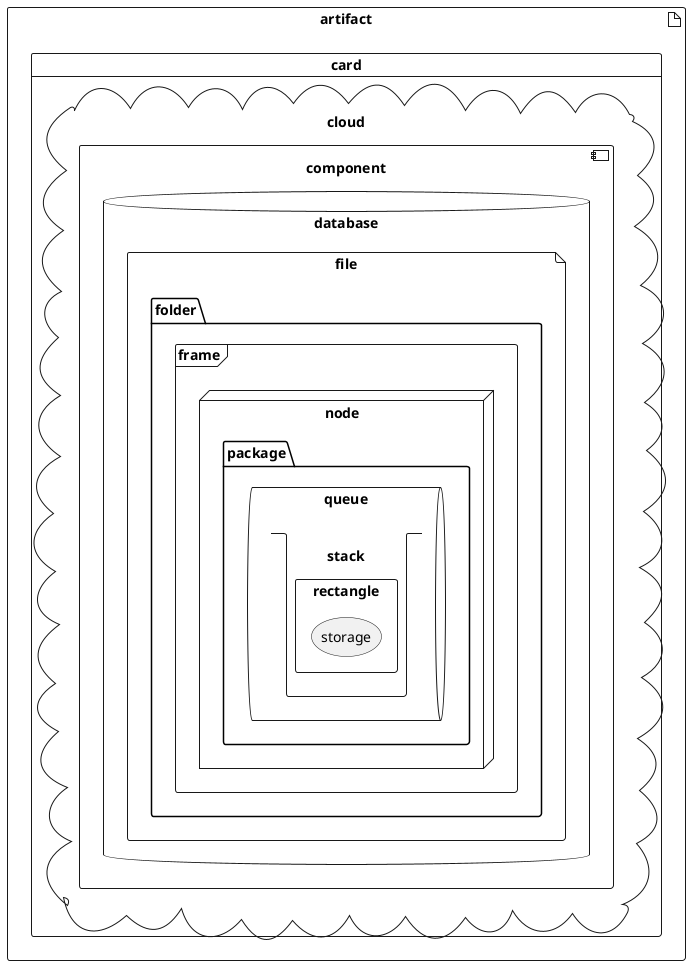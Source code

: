 @startuml

artifact artifact {
 card card {
  cloud cloud {
   component component {
    database database {
     file file {
      folder folder {
       frame frame {
        node node {
         package package {
          queue queue {
           stack stack {
            rectangle rectangle {
             storage storage {
             }
            }
           }
          }
         }
        }
       }
      }
     }
    }
   }
  }
 }
}

@endum